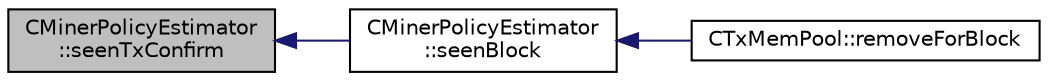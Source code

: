 digraph "CMinerPolicyEstimator::seenTxConfirm"
{
  edge [fontname="Helvetica",fontsize="10",labelfontname="Helvetica",labelfontsize="10"];
  node [fontname="Helvetica",fontsize="10",shape=record];
  rankdir="LR";
  Node111 [label="CMinerPolicyEstimator\l::seenTxConfirm",height=0.2,width=0.4,color="black", fillcolor="grey75", style="filled", fontcolor="black"];
  Node111 -> Node112 [dir="back",color="midnightblue",fontsize="10",style="solid",fontname="Helvetica"];
  Node112 [label="CMinerPolicyEstimator\l::seenBlock",height=0.2,width=0.4,color="black", fillcolor="white", style="filled",URL="$class_c_miner_policy_estimator.html#a2b30e1eaa7eec2744c576fba5bd1a168"];
  Node112 -> Node113 [dir="back",color="midnightblue",fontsize="10",style="solid",fontname="Helvetica"];
  Node113 [label="CTxMemPool::removeForBlock",height=0.2,width=0.4,color="black", fillcolor="white", style="filled",URL="$class_c_tx_mem_pool.html#ac97207311007676bd7ef056a625e0e0a",tooltip="Called when a block is connected. "];
}
